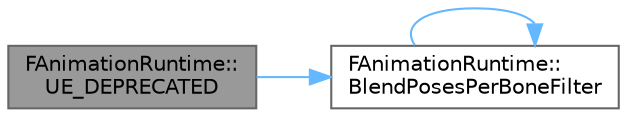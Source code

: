 digraph "FAnimationRuntime::UE_DEPRECATED"
{
 // INTERACTIVE_SVG=YES
 // LATEX_PDF_SIZE
  bgcolor="transparent";
  edge [fontname=Helvetica,fontsize=10,labelfontname=Helvetica,labelfontsize=10];
  node [fontname=Helvetica,fontsize=10,shape=box,height=0.2,width=0.4];
  rankdir="LR";
  Node1 [id="Node000001",label="FAnimationRuntime::\lUE_DEPRECATED",height=0.2,width=0.4,color="gray40", fillcolor="grey60", style="filled", fontcolor="black",tooltip="Blend Poses per bone weights : The BasePoses + BlendPoses(SourceIndex) * Blend Weights(BoneIndex) Ple..."];
  Node1 -> Node2 [id="edge1_Node000001_Node000002",color="steelblue1",style="solid",tooltip=" "];
  Node2 [id="Node000002",label="FAnimationRuntime::\lBlendPosesPerBoneFilter",height=0.2,width=0.4,color="grey40", fillcolor="white", style="filled",URL="$d9/d74/classFAnimationRuntime.html#aba36b9c1db04b8090eb94fa7f7e0727e",tooltip=" "];
  Node2 -> Node2 [id="edge2_Node000002_Node000002",color="steelblue1",style="solid",tooltip=" "];
}
